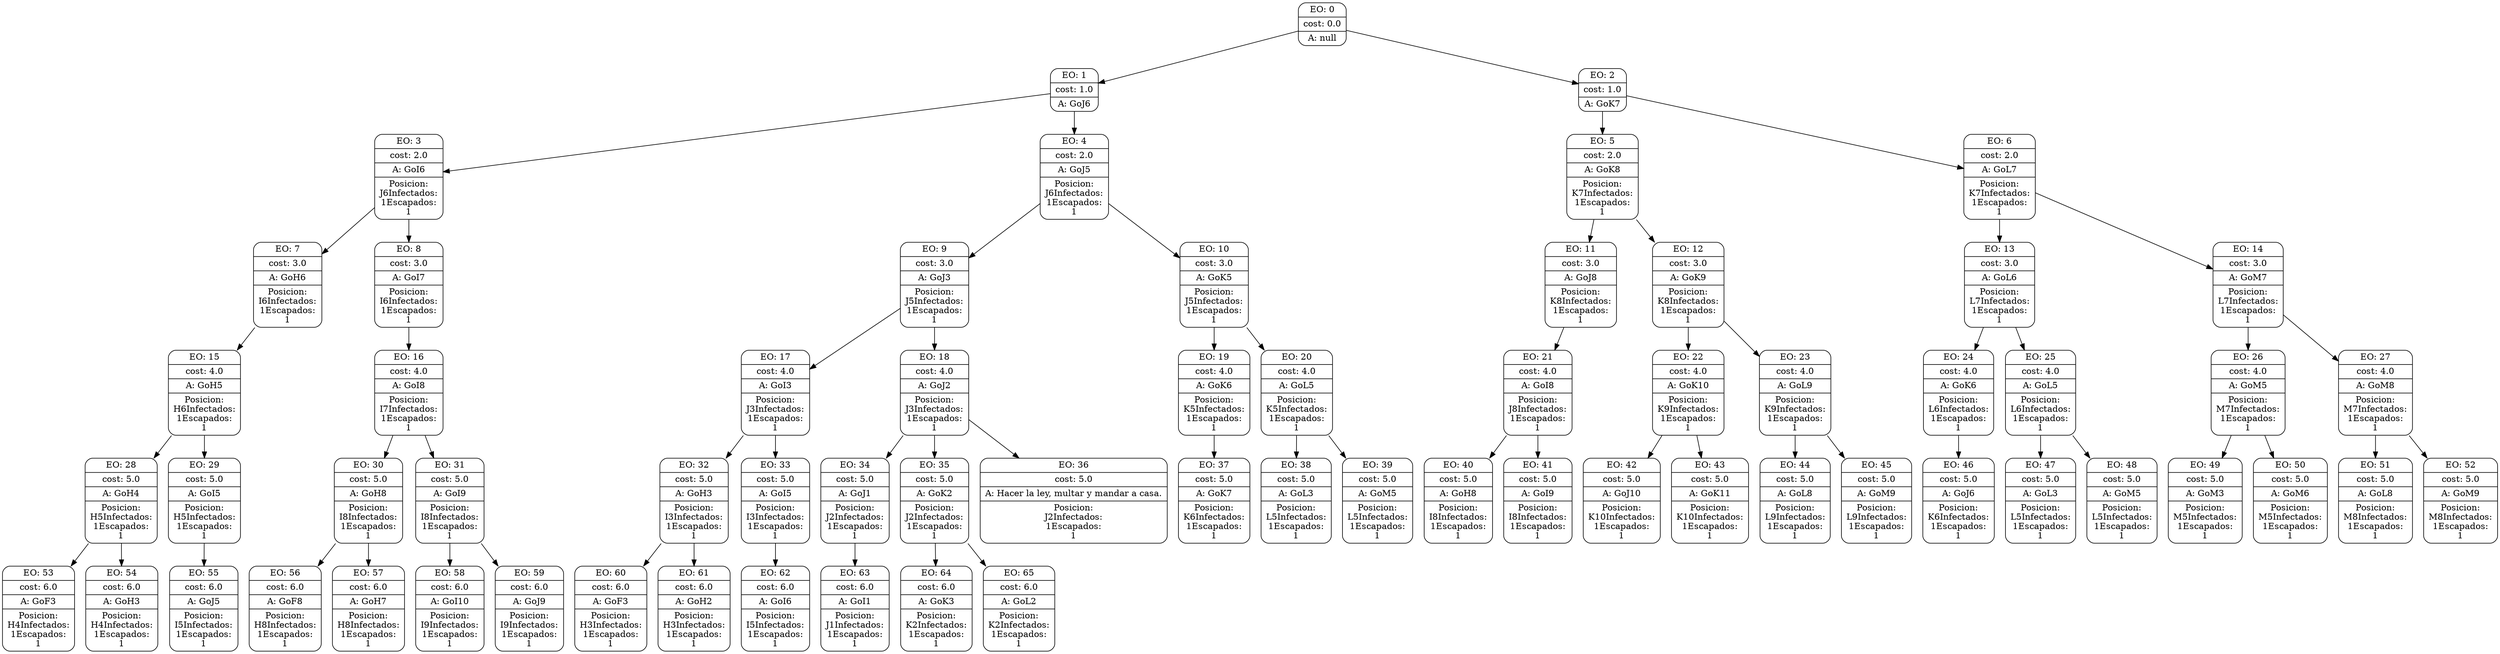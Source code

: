 digraph g {
node [shape = Mrecord];
nodo0[label="{EO: 0|cost: 0.0|A: null}"]
nodo1[label="{EO: 1|cost: 1.0|A: GoJ6}"]
nodo3[label="{EO: 3|cost: 2.0|A: GoI6|Posicion:\nJ6
Infectados:\n1
Escapados:\n1}"]
nodo7[label="{EO: 7|cost: 3.0|A: GoH6|Posicion:\nI6
Infectados:\n1
Escapados:\n1}"]
nodo15[label="{EO: 15|cost: 4.0|A: GoH5|Posicion:\nH6
Infectados:\n1
Escapados:\n1}"]
nodo28[label="{EO: 28|cost: 5.0|A: GoH4|Posicion:\nH5
Infectados:\n1
Escapados:\n1}"]
nodo53[label="{EO: 53|cost: 6.0|A: GoF3|Posicion:\nH4
Infectados:\n1
Escapados:\n1}"]

nodo28 -> nodo53;
nodo54[label="{EO: 54|cost: 6.0|A: GoH3|Posicion:\nH4
Infectados:\n1
Escapados:\n1}"]

nodo28 -> nodo54;

nodo15 -> nodo28;
nodo29[label="{EO: 29|cost: 5.0|A: GoI5|Posicion:\nH5
Infectados:\n1
Escapados:\n1}"]
nodo55[label="{EO: 55|cost: 6.0|A: GoJ5|Posicion:\nI5
Infectados:\n1
Escapados:\n1}"]

nodo29 -> nodo55;

nodo15 -> nodo29;

nodo7 -> nodo15;

nodo3 -> nodo7;
nodo8[label="{EO: 8|cost: 3.0|A: GoI7|Posicion:\nI6
Infectados:\n1
Escapados:\n1}"]
nodo16[label="{EO: 16|cost: 4.0|A: GoI8|Posicion:\nI7
Infectados:\n1
Escapados:\n1}"]
nodo30[label="{EO: 30|cost: 5.0|A: GoH8|Posicion:\nI8
Infectados:\n1
Escapados:\n1}"]
nodo56[label="{EO: 56|cost: 6.0|A: GoF8|Posicion:\nH8
Infectados:\n1
Escapados:\n1}"]

nodo30 -> nodo56;
nodo57[label="{EO: 57|cost: 6.0|A: GoH7|Posicion:\nH8
Infectados:\n1
Escapados:\n1}"]

nodo30 -> nodo57;

nodo16 -> nodo30;
nodo31[label="{EO: 31|cost: 5.0|A: GoI9|Posicion:\nI8
Infectados:\n1
Escapados:\n1}"]
nodo58[label="{EO: 58|cost: 6.0|A: GoI10|Posicion:\nI9
Infectados:\n1
Escapados:\n1}"]

nodo31 -> nodo58;
nodo59[label="{EO: 59|cost: 6.0|A: GoJ9|Posicion:\nI9
Infectados:\n1
Escapados:\n1}"]

nodo31 -> nodo59;

nodo16 -> nodo31;

nodo8 -> nodo16;

nodo3 -> nodo8;

nodo1 -> nodo3;
nodo4[label="{EO: 4|cost: 2.0|A: GoJ5|Posicion:\nJ6
Infectados:\n1
Escapados:\n1}"]
nodo9[label="{EO: 9|cost: 3.0|A: GoJ3|Posicion:\nJ5
Infectados:\n1
Escapados:\n1}"]
nodo17[label="{EO: 17|cost: 4.0|A: GoI3|Posicion:\nJ3
Infectados:\n1
Escapados:\n1}"]
nodo32[label="{EO: 32|cost: 5.0|A: GoH3|Posicion:\nI3
Infectados:\n1
Escapados:\n1}"]
nodo60[label="{EO: 60|cost: 6.0|A: GoF3|Posicion:\nH3
Infectados:\n1
Escapados:\n1}"]

nodo32 -> nodo60;
nodo61[label="{EO: 61|cost: 6.0|A: GoH2|Posicion:\nH3
Infectados:\n1
Escapados:\n1}"]

nodo32 -> nodo61;

nodo17 -> nodo32;
nodo33[label="{EO: 33|cost: 5.0|A: GoI5|Posicion:\nI3
Infectados:\n1
Escapados:\n1}"]
nodo62[label="{EO: 62|cost: 6.0|A: GoI6|Posicion:\nI5
Infectados:\n1
Escapados:\n1}"]

nodo33 -> nodo62;

nodo17 -> nodo33;

nodo9 -> nodo17;
nodo18[label="{EO: 18|cost: 4.0|A: GoJ2|Posicion:\nJ3
Infectados:\n1
Escapados:\n1}"]
nodo34[label="{EO: 34|cost: 5.0|A: GoJ1|Posicion:\nJ2
Infectados:\n1
Escapados:\n1}"]
nodo63[label="{EO: 63|cost: 6.0|A: GoI1|Posicion:\nJ1
Infectados:\n1
Escapados:\n1}"]

nodo34 -> nodo63;

nodo18 -> nodo34;
nodo35[label="{EO: 35|cost: 5.0|A: GoK2|Posicion:\nJ2
Infectados:\n1
Escapados:\n1}"]
nodo64[label="{EO: 64|cost: 6.0|A: GoK3|Posicion:\nK2
Infectados:\n1
Escapados:\n1}"]

nodo35 -> nodo64;
nodo65[label="{EO: 65|cost: 6.0|A: GoL2|Posicion:\nK2
Infectados:\n1
Escapados:\n1}"]

nodo35 -> nodo65;

nodo18 -> nodo35;
nodo36[label="{EO: 36|cost: 5.0|A: Hacer la ley, multar y mandar a casa.|Posicion:\nJ2
Infectados:\n1
Escapados:\n1}"]

nodo18 -> nodo36;

nodo9 -> nodo18;

nodo4 -> nodo9;
nodo10[label="{EO: 10|cost: 3.0|A: GoK5|Posicion:\nJ5
Infectados:\n1
Escapados:\n1}"]
nodo19[label="{EO: 19|cost: 4.0|A: GoK6|Posicion:\nK5
Infectados:\n1
Escapados:\n1}"]
nodo37[label="{EO: 37|cost: 5.0|A: GoK7|Posicion:\nK6
Infectados:\n1
Escapados:\n1}"]

nodo19 -> nodo37;

nodo10 -> nodo19;
nodo20[label="{EO: 20|cost: 4.0|A: GoL5|Posicion:\nK5
Infectados:\n1
Escapados:\n1}"]
nodo38[label="{EO: 38|cost: 5.0|A: GoL3|Posicion:\nL5
Infectados:\n1
Escapados:\n1}"]

nodo20 -> nodo38;
nodo39[label="{EO: 39|cost: 5.0|A: GoM5|Posicion:\nL5
Infectados:\n1
Escapados:\n1}"]

nodo20 -> nodo39;

nodo10 -> nodo20;

nodo4 -> nodo10;

nodo1 -> nodo4;

nodo0 -> nodo1;
nodo2[label="{EO: 2|cost: 1.0|A: GoK7}"]
nodo5[label="{EO: 5|cost: 2.0|A: GoK8|Posicion:\nK7
Infectados:\n1
Escapados:\n1}"]
nodo11[label="{EO: 11|cost: 3.0|A: GoJ8|Posicion:\nK8
Infectados:\n1
Escapados:\n1}"]
nodo21[label="{EO: 21|cost: 4.0|A: GoI8|Posicion:\nJ8
Infectados:\n1
Escapados:\n1}"]
nodo40[label="{EO: 40|cost: 5.0|A: GoH8|Posicion:\nI8
Infectados:\n1
Escapados:\n1}"]

nodo21 -> nodo40;
nodo41[label="{EO: 41|cost: 5.0|A: GoI9|Posicion:\nI8
Infectados:\n1
Escapados:\n1}"]

nodo21 -> nodo41;

nodo11 -> nodo21;

nodo5 -> nodo11;
nodo12[label="{EO: 12|cost: 3.0|A: GoK9|Posicion:\nK8
Infectados:\n1
Escapados:\n1}"]
nodo22[label="{EO: 22|cost: 4.0|A: GoK10|Posicion:\nK9
Infectados:\n1
Escapados:\n1}"]
nodo42[label="{EO: 42|cost: 5.0|A: GoJ10|Posicion:\nK10
Infectados:\n1
Escapados:\n1}"]

nodo22 -> nodo42;
nodo43[label="{EO: 43|cost: 5.0|A: GoK11|Posicion:\nK10
Infectados:\n1
Escapados:\n1}"]

nodo22 -> nodo43;

nodo12 -> nodo22;
nodo23[label="{EO: 23|cost: 4.0|A: GoL9|Posicion:\nK9
Infectados:\n1
Escapados:\n1}"]
nodo44[label="{EO: 44|cost: 5.0|A: GoL8|Posicion:\nL9
Infectados:\n1
Escapados:\n1}"]

nodo23 -> nodo44;
nodo45[label="{EO: 45|cost: 5.0|A: GoM9|Posicion:\nL9
Infectados:\n1
Escapados:\n1}"]

nodo23 -> nodo45;

nodo12 -> nodo23;

nodo5 -> nodo12;

nodo2 -> nodo5;
nodo6[label="{EO: 6|cost: 2.0|A: GoL7|Posicion:\nK7
Infectados:\n1
Escapados:\n1}"]
nodo13[label="{EO: 13|cost: 3.0|A: GoL6|Posicion:\nL7
Infectados:\n1
Escapados:\n1}"]
nodo24[label="{EO: 24|cost: 4.0|A: GoK6|Posicion:\nL6
Infectados:\n1
Escapados:\n1}"]
nodo46[label="{EO: 46|cost: 5.0|A: GoJ6|Posicion:\nK6
Infectados:\n1
Escapados:\n1}"]

nodo24 -> nodo46;

nodo13 -> nodo24;
nodo25[label="{EO: 25|cost: 4.0|A: GoL5|Posicion:\nL6
Infectados:\n1
Escapados:\n1}"]
nodo47[label="{EO: 47|cost: 5.0|A: GoL3|Posicion:\nL5
Infectados:\n1
Escapados:\n1}"]

nodo25 -> nodo47;
nodo48[label="{EO: 48|cost: 5.0|A: GoM5|Posicion:\nL5
Infectados:\n1
Escapados:\n1}"]

nodo25 -> nodo48;

nodo13 -> nodo25;

nodo6 -> nodo13;
nodo14[label="{EO: 14|cost: 3.0|A: GoM7|Posicion:\nL7
Infectados:\n1
Escapados:\n1}"]
nodo26[label="{EO: 26|cost: 4.0|A: GoM5|Posicion:\nM7
Infectados:\n1
Escapados:\n1}"]
nodo49[label="{EO: 49|cost: 5.0|A: GoM3|Posicion:\nM5
Infectados:\n1
Escapados:\n1}"]

nodo26 -> nodo49;
nodo50[label="{EO: 50|cost: 5.0|A: GoM6|Posicion:\nM5
Infectados:\n1
Escapados:\n1}"]

nodo26 -> nodo50;

nodo14 -> nodo26;
nodo27[label="{EO: 27|cost: 4.0|A: GoM8|Posicion:\nM7
Infectados:\n1
Escapados:\n1}"]
nodo51[label="{EO: 51|cost: 5.0|A: GoL8|Posicion:\nM8
Infectados:\n1
Escapados:\n1}"]

nodo27 -> nodo51;
nodo52[label="{EO: 52|cost: 5.0|A: GoM9|Posicion:\nM8
Infectados:\n1
Escapados:\n1}"]

nodo27 -> nodo52;

nodo14 -> nodo27;

nodo6 -> nodo14;

nodo2 -> nodo6;

nodo0 -> nodo2;


}
